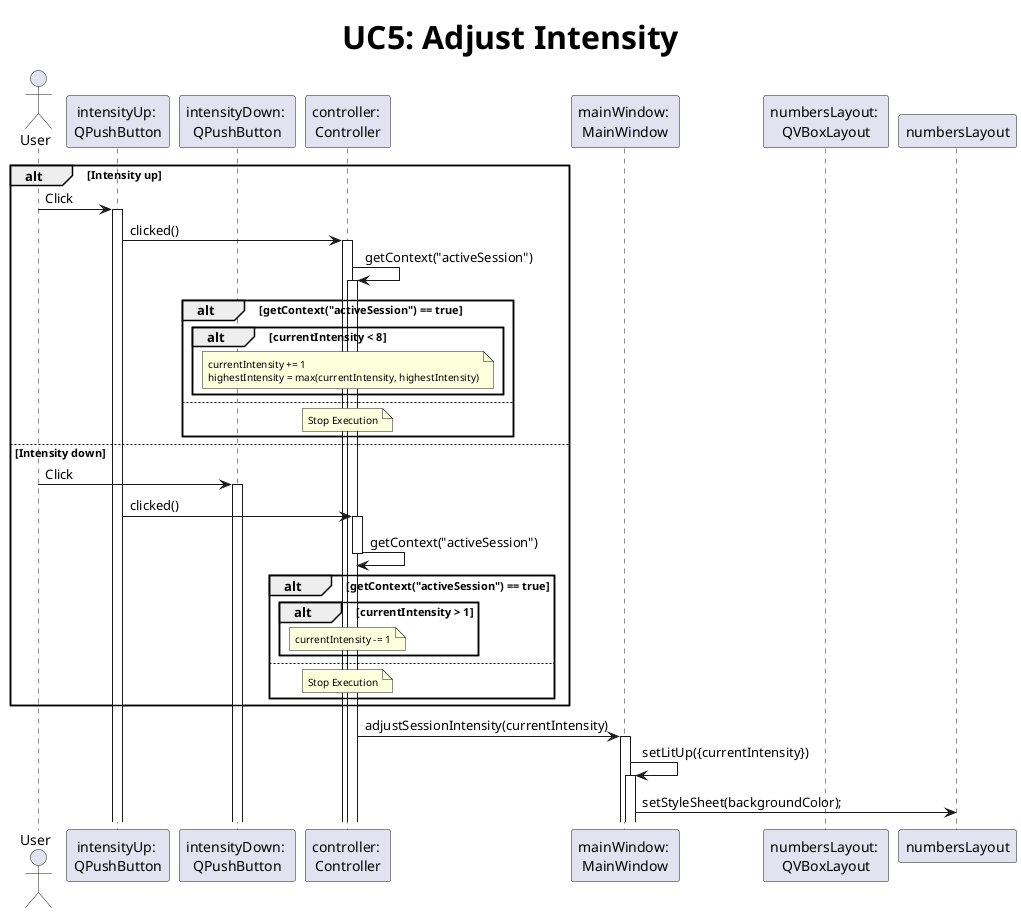 @startuml UC5-adjustIntensity

title <size:32>**UC5:** Adjust Intensity

actor       User as user
participant "intensityUp: \nQPushButton" as upButton
participant "intensityDown: \nQPushButton" as downButton
participant "controller: \nController" as controller
participant "mainWindow: \nMainWindow" as mainWindow
participant "numbersLayout: \nQVBoxLayout" as graph

alt Intensity up

    user -> upButton ++ : Click
    upButton -> controller ++ : clicked()
    controller -> controller ++ : getContext("activeSession")
    alt getContext("activeSession") == true
        alt currentIntensity < 8
            note over controller: <size:10>currentIntensity += 1 \n<size:10>highestIntensity = max(currentIntensity, highestIntensity)
        end
    else 
        note over controller: <size:10>Stop Execution
    end



else Intensity down

    user -> downButton ++ : Click
    upButton -> controller ++ : clicked()
    controller -> controller -- : getContext("activeSession")
    alt getContext("activeSession") == true
        alt currentIntensity > 1
            note over controller: <size:10>currentIntensity -= 1
        end
    else
        note over controller: <size:10>Stop Execution
    end

end

controller -> mainWindow ++ : adjustSessionIntensity(currentIntensity)
mainWindow -> mainWindow ++ : setLitUp({currentIntensity})
mainWindow -> numbersLayout : setStyleSheet(backgroundColor);

@enduml